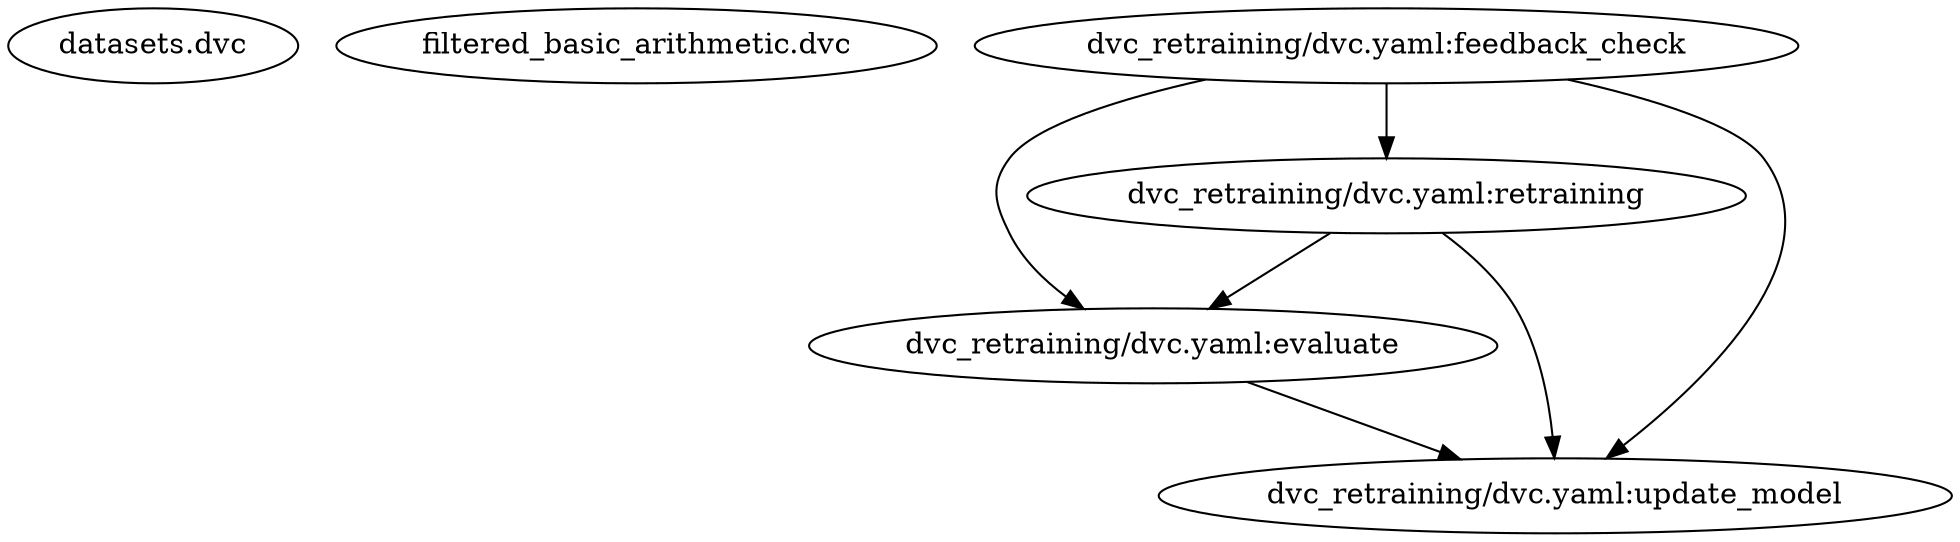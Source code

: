 strict digraph {
"datasets.dvc";
"filtered_basic_arithmetic.dvc";
"dvc_retraining/dvc.yaml:feedback_check";
"dvc_retraining/dvc.yaml:retraining";
"dvc_retraining/dvc.yaml:evaluate";
"dvc_retraining/dvc.yaml:update_model";
"dvc_retraining/dvc.yaml:feedback_check" -> "dvc_retraining/dvc.yaml:retraining";
"dvc_retraining/dvc.yaml:feedback_check" -> "dvc_retraining/dvc.yaml:evaluate";
"dvc_retraining/dvc.yaml:feedback_check" -> "dvc_retraining/dvc.yaml:update_model";
"dvc_retraining/dvc.yaml:retraining" -> "dvc_retraining/dvc.yaml:evaluate";
"dvc_retraining/dvc.yaml:retraining" -> "dvc_retraining/dvc.yaml:update_model";
"dvc_retraining/dvc.yaml:evaluate" -> "dvc_retraining/dvc.yaml:update_model";
}

